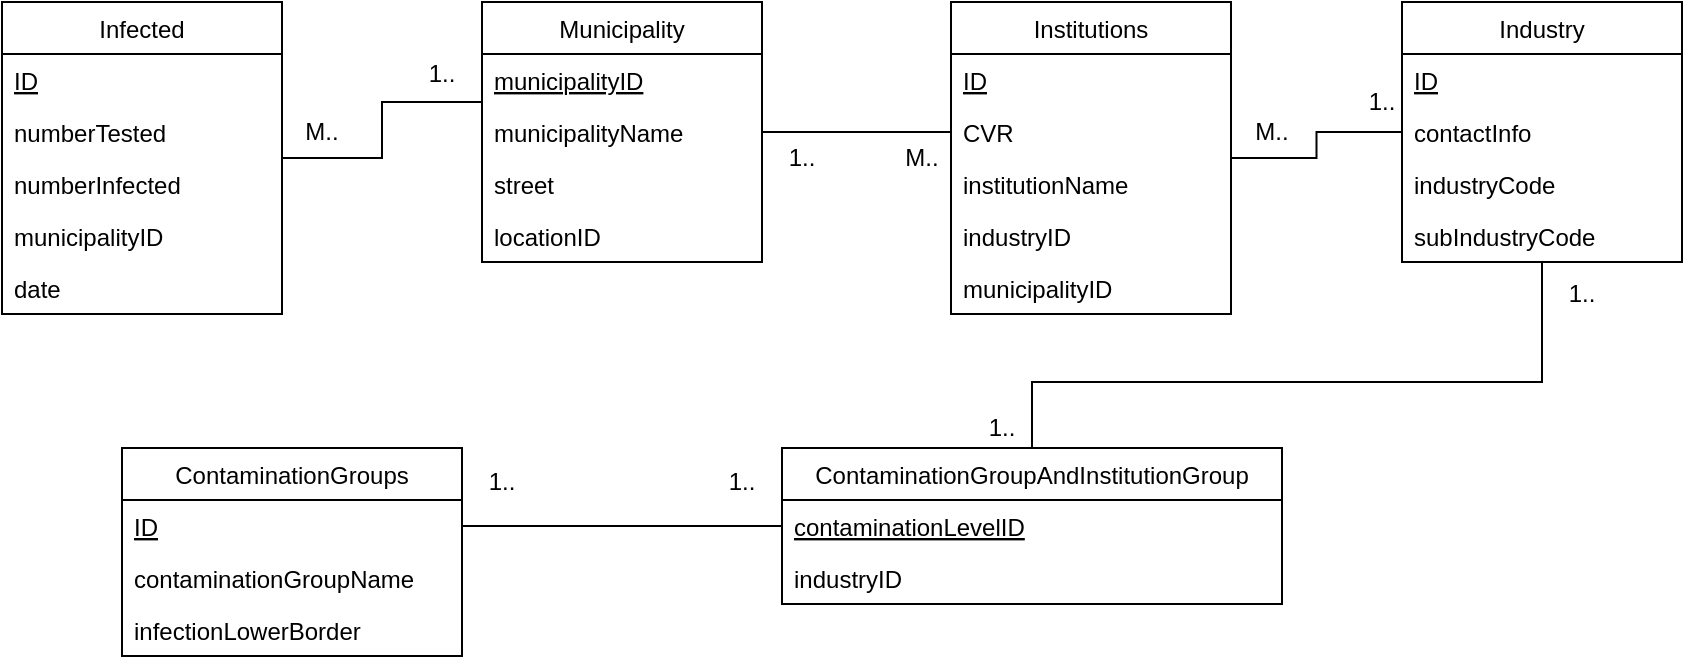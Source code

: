 <mxfile version="14.1.8" type="google"><diagram id="pR73iFQNwNoyOwQr03qg" name="Page-1"><mxGraphModel dx="1038" dy="548" grid="1" gridSize="10" guides="1" tooltips="1" connect="1" arrows="1" fold="1" page="1" pageScale="1" pageWidth="1169" pageHeight="827" math="0" shadow="0"><root><mxCell id="0"/><mxCell id="1" parent="0"/><mxCell id="FFD5DoMaCSv8XuWEC3c5-1" value="Infected" style="swimlane;fontStyle=0;childLayout=stackLayout;horizontal=1;startSize=26;fillColor=none;horizontalStack=0;resizeParent=1;resizeParentMax=0;resizeLast=0;collapsible=1;marginBottom=0;" parent="1" vertex="1"><mxGeometry x="40" y="40" width="140" height="156" as="geometry"/></mxCell><mxCell id="FFD5DoMaCSv8XuWEC3c5-2" value="ID" style="text;strokeColor=none;fillColor=none;align=left;verticalAlign=top;spacingLeft=4;spacingRight=4;overflow=hidden;rotatable=0;points=[[0,0.5],[1,0.5]];portConstraint=eastwest;fontStyle=4" parent="FFD5DoMaCSv8XuWEC3c5-1" vertex="1"><mxGeometry y="26" width="140" height="26" as="geometry"/></mxCell><mxCell id="FFD5DoMaCSv8XuWEC3c5-3" value="numberTested" style="text;strokeColor=none;fillColor=none;align=left;verticalAlign=top;spacingLeft=4;spacingRight=4;overflow=hidden;rotatable=0;points=[[0,0.5],[1,0.5]];portConstraint=eastwest;" parent="FFD5DoMaCSv8XuWEC3c5-1" vertex="1"><mxGeometry y="52" width="140" height="26" as="geometry"/></mxCell><mxCell id="FFD5DoMaCSv8XuWEC3c5-5" value="numberInfected" style="text;strokeColor=none;fillColor=none;align=left;verticalAlign=top;spacingLeft=4;spacingRight=4;overflow=hidden;rotatable=0;points=[[0,0.5],[1,0.5]];portConstraint=eastwest;" parent="FFD5DoMaCSv8XuWEC3c5-1" vertex="1"><mxGeometry y="78" width="140" height="26" as="geometry"/></mxCell><mxCell id="FFD5DoMaCSv8XuWEC3c5-4" value="municipalityID" style="text;strokeColor=none;fillColor=none;align=left;verticalAlign=top;spacingLeft=4;spacingRight=4;overflow=hidden;rotatable=0;points=[[0,0.5],[1,0.5]];portConstraint=eastwest;" parent="FFD5DoMaCSv8XuWEC3c5-1" vertex="1"><mxGeometry y="104" width="140" height="26" as="geometry"/></mxCell><mxCell id="FFD5DoMaCSv8XuWEC3c5-6" value="date" style="text;strokeColor=none;fillColor=none;align=left;verticalAlign=top;spacingLeft=4;spacingRight=4;overflow=hidden;rotatable=0;points=[[0,0.5],[1,0.5]];portConstraint=eastwest;" parent="FFD5DoMaCSv8XuWEC3c5-1" vertex="1"><mxGeometry y="130" width="140" height="26" as="geometry"/></mxCell><mxCell id="FFD5DoMaCSv8XuWEC3c5-7" value="Municipality" style="swimlane;fontStyle=0;childLayout=stackLayout;horizontal=1;startSize=26;fillColor=none;horizontalStack=0;resizeParent=1;resizeParentMax=0;resizeLast=0;collapsible=1;marginBottom=0;" parent="1" vertex="1"><mxGeometry x="280" y="40" width="140" height="130" as="geometry"/></mxCell><mxCell id="FFD5DoMaCSv8XuWEC3c5-8" value="municipalityID" style="text;strokeColor=none;fillColor=none;align=left;verticalAlign=top;spacingLeft=4;spacingRight=4;overflow=hidden;rotatable=0;points=[[0,0.5],[1,0.5]];portConstraint=eastwest;fontStyle=4" parent="FFD5DoMaCSv8XuWEC3c5-7" vertex="1"><mxGeometry y="26" width="140" height="26" as="geometry"/></mxCell><mxCell id="FFD5DoMaCSv8XuWEC3c5-10" value="municipalityName" style="text;strokeColor=none;fillColor=none;align=left;verticalAlign=top;spacingLeft=4;spacingRight=4;overflow=hidden;rotatable=0;points=[[0,0.5],[1,0.5]];portConstraint=eastwest;" parent="FFD5DoMaCSv8XuWEC3c5-7" vertex="1"><mxGeometry y="52" width="140" height="26" as="geometry"/></mxCell><mxCell id="5o2PsScDb2lxDT54JldD-8" value="street" style="text;strokeColor=none;fillColor=none;align=left;verticalAlign=top;spacingLeft=4;spacingRight=4;overflow=hidden;rotatable=0;points=[[0,0.5],[1,0.5]];portConstraint=eastwest;" vertex="1" parent="FFD5DoMaCSv8XuWEC3c5-7"><mxGeometry y="78" width="140" height="26" as="geometry"/></mxCell><mxCell id="5o2PsScDb2lxDT54JldD-9" value="locationID" style="text;strokeColor=none;fillColor=none;align=left;verticalAlign=top;spacingLeft=4;spacingRight=4;overflow=hidden;rotatable=0;points=[[0,0.5],[1,0.5]];portConstraint=eastwest;" vertex="1" parent="FFD5DoMaCSv8XuWEC3c5-7"><mxGeometry y="104" width="140" height="26" as="geometry"/></mxCell><mxCell id="FFD5DoMaCSv8XuWEC3c5-13" value="Institutions" style="swimlane;fontStyle=0;childLayout=stackLayout;horizontal=1;startSize=26;fillColor=none;horizontalStack=0;resizeParent=1;resizeParentMax=0;resizeLast=0;collapsible=1;marginBottom=0;" parent="1" vertex="1"><mxGeometry x="514.5" y="40" width="140" height="156" as="geometry"><mxRectangle x="400" y="40" width="90" height="26" as="alternateBounds"/></mxGeometry></mxCell><mxCell id="FFD5DoMaCSv8XuWEC3c5-14" value="ID" style="text;strokeColor=none;fillColor=none;align=left;verticalAlign=top;spacingLeft=4;spacingRight=4;overflow=hidden;rotatable=0;points=[[0,0.5],[1,0.5]];portConstraint=eastwest;fontStyle=4" parent="FFD5DoMaCSv8XuWEC3c5-13" vertex="1"><mxGeometry y="26" width="140" height="26" as="geometry"/></mxCell><mxCell id="FFD5DoMaCSv8XuWEC3c5-19" value="CVR" style="text;strokeColor=none;fillColor=none;align=left;verticalAlign=top;spacingLeft=4;spacingRight=4;overflow=hidden;rotatable=0;points=[[0,0.5],[1,0.5]];portConstraint=eastwest;fontStyle=0" parent="FFD5DoMaCSv8XuWEC3c5-13" vertex="1"><mxGeometry y="52" width="140" height="26" as="geometry"/></mxCell><mxCell id="FFD5DoMaCSv8XuWEC3c5-15" value="institutionName" style="text;strokeColor=none;fillColor=none;align=left;verticalAlign=top;spacingLeft=4;spacingRight=4;overflow=hidden;rotatable=0;points=[[0,0.5],[1,0.5]];portConstraint=eastwest;" parent="FFD5DoMaCSv8XuWEC3c5-13" vertex="1"><mxGeometry y="78" width="140" height="26" as="geometry"/></mxCell><mxCell id="FFD5DoMaCSv8XuWEC3c5-16" value="industryID" style="text;strokeColor=none;fillColor=none;align=left;verticalAlign=top;spacingLeft=4;spacingRight=4;overflow=hidden;rotatable=0;points=[[0,0.5],[1,0.5]];portConstraint=eastwest;" parent="FFD5DoMaCSv8XuWEC3c5-13" vertex="1"><mxGeometry y="104" width="140" height="26" as="geometry"/></mxCell><mxCell id="FFD5DoMaCSv8XuWEC3c5-17" value="municipalityID" style="text;strokeColor=none;fillColor=none;align=left;verticalAlign=top;spacingLeft=4;spacingRight=4;overflow=hidden;rotatable=0;points=[[0,0.5],[1,0.5]];portConstraint=eastwest;labelBorderColor=none;" parent="FFD5DoMaCSv8XuWEC3c5-13" vertex="1"><mxGeometry y="130" width="140" height="26" as="geometry"/></mxCell><mxCell id="FFD5DoMaCSv8XuWEC3c5-20" value="Industry" style="swimlane;fontStyle=0;childLayout=stackLayout;horizontal=1;startSize=26;fillColor=none;horizontalStack=0;resizeParent=1;resizeParentMax=0;resizeLast=0;collapsible=1;marginBottom=0;" parent="1" vertex="1"><mxGeometry x="740" y="40" width="140" height="130" as="geometry"><mxRectangle x="620" y="40" width="110" height="26" as="alternateBounds"/></mxGeometry></mxCell><mxCell id="FFD5DoMaCSv8XuWEC3c5-21" value="ID" style="text;strokeColor=none;fillColor=none;align=left;verticalAlign=top;spacingLeft=4;spacingRight=4;overflow=hidden;rotatable=0;points=[[0,0.5],[1,0.5]];portConstraint=eastwest;fontStyle=4" parent="FFD5DoMaCSv8XuWEC3c5-20" vertex="1"><mxGeometry y="26" width="140" height="26" as="geometry"/></mxCell><mxCell id="FFD5DoMaCSv8XuWEC3c5-24" value="contactInfo" style="text;strokeColor=none;fillColor=none;align=left;verticalAlign=top;spacingLeft=4;spacingRight=4;overflow=hidden;rotatable=0;points=[[0,0.5],[1,0.5]];portConstraint=eastwest;" parent="FFD5DoMaCSv8XuWEC3c5-20" vertex="1"><mxGeometry y="52" width="140" height="26" as="geometry"/></mxCell><mxCell id="5o2PsScDb2lxDT54JldD-4" value="industryCode" style="text;strokeColor=none;fillColor=none;align=left;verticalAlign=top;spacingLeft=4;spacingRight=4;overflow=hidden;rotatable=0;points=[[0,0.5],[1,0.5]];portConstraint=eastwest;fontStyle=0" vertex="1" parent="FFD5DoMaCSv8XuWEC3c5-20"><mxGeometry y="78" width="140" height="26" as="geometry"/></mxCell><mxCell id="5o2PsScDb2lxDT54JldD-3" value="subIndustryCode" style="text;strokeColor=none;fillColor=none;align=left;verticalAlign=top;spacingLeft=4;spacingRight=4;overflow=hidden;rotatable=0;points=[[0,0.5],[1,0.5]];portConstraint=eastwest;fontStyle=0" vertex="1" parent="FFD5DoMaCSv8XuWEC3c5-20"><mxGeometry y="104" width="140" height="26" as="geometry"/></mxCell><mxCell id="FFD5DoMaCSv8XuWEC3c5-26" value="ContaminationGroupAndInstitutionGroup" style="swimlane;fontStyle=0;childLayout=stackLayout;horizontal=1;startSize=26;fillColor=none;horizontalStack=0;resizeParent=1;resizeParentMax=0;resizeLast=0;collapsible=1;marginBottom=0;" parent="1" vertex="1"><mxGeometry x="430" y="263" width="250" height="78" as="geometry"/></mxCell><mxCell id="FFD5DoMaCSv8XuWEC3c5-27" value="contaminationLevelID" style="text;strokeColor=none;fillColor=none;align=left;verticalAlign=top;spacingLeft=4;spacingRight=4;overflow=hidden;rotatable=0;points=[[0,0.5],[1,0.5]];portConstraint=eastwest;fontStyle=4" parent="FFD5DoMaCSv8XuWEC3c5-26" vertex="1"><mxGeometry y="26" width="250" height="26" as="geometry"/></mxCell><mxCell id="FFD5DoMaCSv8XuWEC3c5-28" value="industryID" style="text;strokeColor=none;fillColor=none;align=left;verticalAlign=top;spacingLeft=4;spacingRight=4;overflow=hidden;rotatable=0;points=[[0,0.5],[1,0.5]];portConstraint=eastwest;fontStyle=0" parent="FFD5DoMaCSv8XuWEC3c5-26" vertex="1"><mxGeometry y="52" width="250" height="26" as="geometry"/></mxCell><mxCell id="FFD5DoMaCSv8XuWEC3c5-31" value="ContaminationGroups" style="swimlane;fontStyle=0;childLayout=stackLayout;horizontal=1;startSize=26;fillColor=none;horizontalStack=0;resizeParent=1;resizeParentMax=0;resizeLast=0;collapsible=1;marginBottom=0;" parent="1" vertex="1"><mxGeometry x="100" y="263" width="170" height="104" as="geometry"/></mxCell><mxCell id="FFD5DoMaCSv8XuWEC3c5-32" value="ID" style="text;strokeColor=none;fillColor=none;align=left;verticalAlign=top;spacingLeft=4;spacingRight=4;overflow=hidden;rotatable=0;points=[[0,0.5],[1,0.5]];portConstraint=eastwest;fontStyle=4" parent="FFD5DoMaCSv8XuWEC3c5-31" vertex="1"><mxGeometry y="26" width="170" height="26" as="geometry"/></mxCell><mxCell id="FFD5DoMaCSv8XuWEC3c5-33" value="contaminationGroupName" style="text;strokeColor=none;fillColor=none;align=left;verticalAlign=top;spacingLeft=4;spacingRight=4;overflow=hidden;rotatable=0;points=[[0,0.5],[1,0.5]];portConstraint=eastwest;fontStyle=0" parent="FFD5DoMaCSv8XuWEC3c5-31" vertex="1"><mxGeometry y="52" width="170" height="26" as="geometry"/></mxCell><mxCell id="FFD5DoMaCSv8XuWEC3c5-34" value="infectionLowerBorder" style="text;strokeColor=none;fillColor=none;align=left;verticalAlign=top;spacingLeft=4;spacingRight=4;overflow=hidden;rotatable=0;points=[[0,0.5],[1,0.5]];portConstraint=eastwest;" parent="FFD5DoMaCSv8XuWEC3c5-31" vertex="1"><mxGeometry y="78" width="170" height="26" as="geometry"/></mxCell><mxCell id="FFD5DoMaCSv8XuWEC3c5-38" style="edgeStyle=orthogonalEdgeStyle;rounded=0;orthogonalLoop=1;jettySize=auto;html=1;endArrow=none;endFill=0;" parent="1" source="FFD5DoMaCSv8XuWEC3c5-26" target="FFD5DoMaCSv8XuWEC3c5-31" edge="1"><mxGeometry relative="1" as="geometry"><Array as="points"><mxPoint x="230" y="289"/><mxPoint x="230" y="289"/></Array></mxGeometry></mxCell><mxCell id="FFD5DoMaCSv8XuWEC3c5-40" style="edgeStyle=orthogonalEdgeStyle;rounded=0;orthogonalLoop=1;jettySize=auto;html=1;endArrow=none;endFill=0;" parent="1" source="FFD5DoMaCSv8XuWEC3c5-26" target="FFD5DoMaCSv8XuWEC3c5-20" edge="1"><mxGeometry relative="1" as="geometry"><mxPoint x="360" y="210" as="sourcePoint"/><Array as="points"><mxPoint x="555" y="230"/><mxPoint x="810" y="230"/></Array></mxGeometry></mxCell><mxCell id="FFD5DoMaCSv8XuWEC3c5-42" style="edgeStyle=orthogonalEdgeStyle;rounded=0;orthogonalLoop=1;jettySize=auto;html=1;endArrow=none;endFill=0;" parent="1" source="FFD5DoMaCSv8XuWEC3c5-13" target="FFD5DoMaCSv8XuWEC3c5-20" edge="1"><mxGeometry relative="1" as="geometry"><Array as="points"/></mxGeometry></mxCell><mxCell id="nRy-brGNqjYI-S8KtGvN-6" style="edgeStyle=orthogonalEdgeStyle;rounded=0;orthogonalLoop=1;jettySize=auto;html=1;endArrow=none;endFill=0;" parent="1" source="FFD5DoMaCSv8XuWEC3c5-7" target="FFD5DoMaCSv8XuWEC3c5-13" edge="1"><mxGeometry relative="1" as="geometry"><mxPoint x="190" y="231" as="sourcePoint"/><mxPoint x="470" y="160" as="targetPoint"/><Array as="points"><mxPoint x="380" y="140"/></Array></mxGeometry></mxCell><mxCell id="nRy-brGNqjYI-S8KtGvN-7" style="edgeStyle=orthogonalEdgeStyle;rounded=0;orthogonalLoop=1;jettySize=auto;html=1;endArrow=none;endFill=0;" parent="1" source="FFD5DoMaCSv8XuWEC3c5-1" target="FFD5DoMaCSv8XuWEC3c5-7" edge="1"><mxGeometry relative="1" as="geometry"><mxPoint x="200" y="231" as="sourcePoint"/><mxPoint x="350" y="140" as="targetPoint"/><Array as="points"><mxPoint x="230" y="118"/><mxPoint x="230" y="90"/></Array></mxGeometry></mxCell><mxCell id="nRy-brGNqjYI-S8KtGvN-8" value="1.." style="text;html=1;strokeColor=none;fillColor=none;align=center;verticalAlign=middle;whiteSpace=wrap;rounded=0;" parent="1" vertex="1"><mxGeometry x="240" y="66" width="40" height="20" as="geometry"/></mxCell><mxCell id="nRy-brGNqjYI-S8KtGvN-9" value="M.." style="text;html=1;strokeColor=none;fillColor=none;align=center;verticalAlign=middle;whiteSpace=wrap;rounded=0;" parent="1" vertex="1"><mxGeometry x="180" y="95" width="40" height="20" as="geometry"/></mxCell><mxCell id="nRy-brGNqjYI-S8KtGvN-10" value="M.." style="text;html=1;strokeColor=none;fillColor=none;align=center;verticalAlign=middle;whiteSpace=wrap;rounded=0;" parent="1" vertex="1"><mxGeometry x="480" y="108" width="40" height="20" as="geometry"/></mxCell><mxCell id="nRy-brGNqjYI-S8KtGvN-11" value="M.." style="text;html=1;strokeColor=none;fillColor=none;align=center;verticalAlign=middle;whiteSpace=wrap;rounded=0;" parent="1" vertex="1"><mxGeometry x="654.5" y="95" width="40" height="20" as="geometry"/></mxCell><mxCell id="nRy-brGNqjYI-S8KtGvN-13" value="1.." style="text;html=1;strokeColor=none;fillColor=none;align=center;verticalAlign=middle;whiteSpace=wrap;rounded=0;" parent="1" vertex="1"><mxGeometry x="420" y="108" width="40" height="20" as="geometry"/></mxCell><mxCell id="nRy-brGNqjYI-S8KtGvN-14" value="1.." style="text;html=1;strokeColor=none;fillColor=none;align=center;verticalAlign=middle;whiteSpace=wrap;rounded=0;" parent="1" vertex="1"><mxGeometry x="710" y="80" width="40" height="20" as="geometry"/></mxCell><mxCell id="nRy-brGNqjYI-S8KtGvN-15" value="1.." style="text;html=1;strokeColor=none;fillColor=none;align=center;verticalAlign=middle;whiteSpace=wrap;rounded=0;" parent="1" vertex="1"><mxGeometry x="270" y="270" width="40" height="20" as="geometry"/></mxCell><mxCell id="nRy-brGNqjYI-S8KtGvN-16" value="1.." style="text;html=1;strokeColor=none;fillColor=none;align=center;verticalAlign=middle;whiteSpace=wrap;rounded=0;" parent="1" vertex="1"><mxGeometry x="390" y="270" width="40" height="20" as="geometry"/></mxCell><mxCell id="nRy-brGNqjYI-S8KtGvN-17" value="1.." style="text;html=1;strokeColor=none;fillColor=none;align=center;verticalAlign=middle;whiteSpace=wrap;rounded=0;" parent="1" vertex="1"><mxGeometry x="810" y="176" width="40" height="20" as="geometry"/></mxCell><mxCell id="nRy-brGNqjYI-S8KtGvN-18" value="1.." style="text;html=1;strokeColor=none;fillColor=none;align=center;verticalAlign=middle;whiteSpace=wrap;rounded=0;" parent="1" vertex="1"><mxGeometry x="520" y="243" width="40" height="20" as="geometry"/></mxCell></root></mxGraphModel></diagram></mxfile>